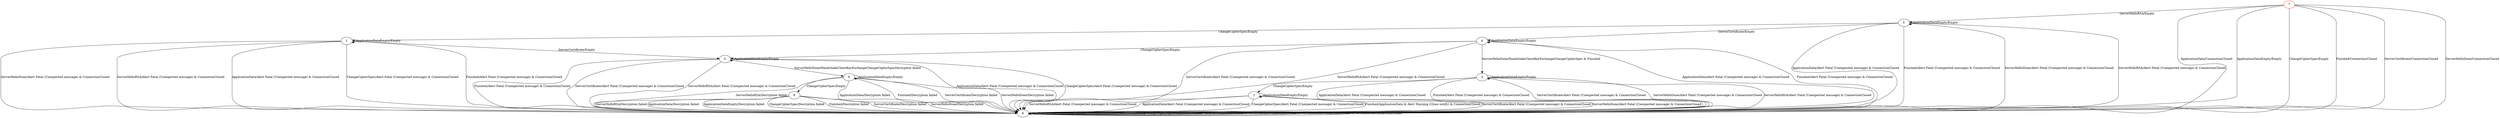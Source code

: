 digraph {
7 [color="red"]
0
1
2
3
4
5
6
8
9
7 -> 6 [label="ApplicationData/ConnectionClosed"]
7 -> 6 [label="ApplicationDataEmpty/Empty"]
7 -> 6 [label="ChangeCipherSpec/Empty"]
7 -> 6 [label="Finished/ConnectionClosed"]
7 -> 6 [label="ServerCertificate/ConnectionClosed"]
7 -> 6 [label="ServerHelloDone/ConnectionClosed"]
7 -> 5 [label="ServerHelloRSA/Empty"]
0 -> 6 [label="ApplicationData/Alert Fatal (Unexpected message) & ConnectionClosed"]
0 -> 0 [label="ApplicationDataEmpty/Empty"]
0 -> 6 [label="ChangeCipherSpec/Alert Fatal (Unexpected message) & ConnectionClosed"]
0 -> 6 [label="Finished/Alert Fatal (Unexpected message) & ConnectionClosed"]
0 -> 6 [label="ServerCertificate/Alert Fatal (Unexpected message) & ConnectionClosed"]
0 -> 9 [label="ServerHelloDone/HandshakeClientKeyExchangeChangeCipherSpecDecryption failed"]
0 -> 6 [label="ServerHelloRSA/Alert Fatal (Unexpected message) & ConnectionClosed"]
1 -> 6 [label="ApplicationData/Alert Fatal (Unexpected message) & ConnectionClosed"]
1 -> 1 [label="ApplicationDataEmpty/Empty"]
1 -> 6 [label="ChangeCipherSpec/Alert Fatal (Unexpected message) & ConnectionClosed"]
1 -> 6 [label="Finished/Alert Fatal (Unexpected message) & ConnectionClosed"]
1 -> 0 [label="ServerCertificate/Empty"]
1 -> 6 [label="ServerHelloDone/Alert Fatal (Unexpected message) & ConnectionClosed"]
1 -> 6 [label="ServerHelloRSA/Alert Fatal (Unexpected message) & ConnectionClosed"]
2 -> 6 [label="ApplicationData/Alert Fatal (Unexpected message) & ConnectionClosed"]
2 -> 2 [label="ApplicationDataEmpty/Empty"]
2 -> 6 [label="ChangeCipherSpec/Alert Fatal (Unexpected message) & ConnectionClosed"]
2 -> 6 [label="Finished/ApplicationData & Alert Warning (Close notify) & ConnectionClosed"]
2 -> 6 [label="ServerCertificate/Alert Fatal (Unexpected message) & ConnectionClosed"]
2 -> 6 [label="ServerHelloDone/Alert Fatal (Unexpected message) & ConnectionClosed"]
2 -> 6 [label="ServerHelloRSA/Alert Fatal (Unexpected message) & ConnectionClosed"]
3 -> 6 [label="ApplicationData/Alert Fatal (Unexpected message) & ConnectionClosed"]
3 -> 3 [label="ApplicationDataEmpty/Empty"]
3 -> 2 [label="ChangeCipherSpec/Empty"]
3 -> 6 [label="Finished/Alert Fatal (Unexpected message) & ConnectionClosed"]
3 -> 6 [label="ServerCertificate/Alert Fatal (Unexpected message) & ConnectionClosed"]
3 -> 6 [label="ServerHelloDone/Alert Fatal (Unexpected message) & ConnectionClosed"]
3 -> 6 [label="ServerHelloRSA/Alert Fatal (Unexpected message) & ConnectionClosed"]
4 -> 6 [label="ApplicationData/Alert Fatal (Unexpected message) & ConnectionClosed"]
4 -> 4 [label="ApplicationDataEmpty/Empty"]
4 -> 0 [label="ChangeCipherSpec/Empty"]
4 -> 6 [label="Finished/Alert Fatal (Unexpected message) & ConnectionClosed"]
4 -> 6 [label="ServerCertificate/Alert Fatal (Unexpected message) & ConnectionClosed"]
4 -> 3 [label="ServerHelloDone/HandshakeClientKeyExchangeChangeCipherSpec & Finished"]
4 -> 6 [label="ServerHelloRSA/Alert Fatal (Unexpected message) & ConnectionClosed"]
5 -> 6 [label="ApplicationData/Alert Fatal (Unexpected message) & ConnectionClosed"]
5 -> 5 [label="ApplicationDataEmpty/Empty"]
5 -> 1 [label="ChangeCipherSpec/Empty"]
5 -> 6 [label="Finished/Alert Fatal (Unexpected message) & ConnectionClosed"]
5 -> 4 [label="ServerCertificate/Empty"]
5 -> 6 [label="ServerHelloDone/Alert Fatal (Unexpected message) & ConnectionClosed"]
5 -> 6 [label="ServerHelloRSA/Alert Fatal (Unexpected message) & ConnectionClosed"]
6 -> 6 [label="ApplicationData/ConnectionClosed"]
6 -> 6 [label="ApplicationDataEmpty/ConnectionClosed"]
6 -> 6 [label="ChangeCipherSpec/ConnectionClosed"]
6 -> 6 [label="Finished/ConnectionClosed"]
6 -> 6 [label="ServerCertificate/ConnectionClosed"]
6 -> 6 [label="ServerHelloDone/ConnectionClosed"]
6 -> 6 [label="ServerHelloRSA/ConnectionClosed"]
8 -> 6 [label="ApplicationData/Decryption failed"]
8 -> 6 [label="ApplicationDataEmpty/Decryption failed"]
8 -> 6 [label="ChangeCipherSpec/Decryption failed"]
8 -> 6 [label="Finished/Decryption failed"]
8 -> 6 [label="ServerCertificate/Decryption failed"]
8 -> 6 [label="ServerHelloDone/Decryption failed"]
8 -> 6 [label="ServerHelloRSA/Decryption failed"]
9 -> 6 [label="ApplicationData/Decryption failed"]
9 -> 9 [label="ApplicationDataEmpty/Empty"]
9 -> 8 [label="ChangeCipherSpec/Empty"]
9 -> 6 [label="Finished/Decryption failed"]
9 -> 6 [label="ServerCertificate/Decryption failed"]
9 -> 6 [label="ServerHelloDone/Decryption failed"]
9 -> 6 [label="ServerHelloRSA/Decryption failed"]
}
